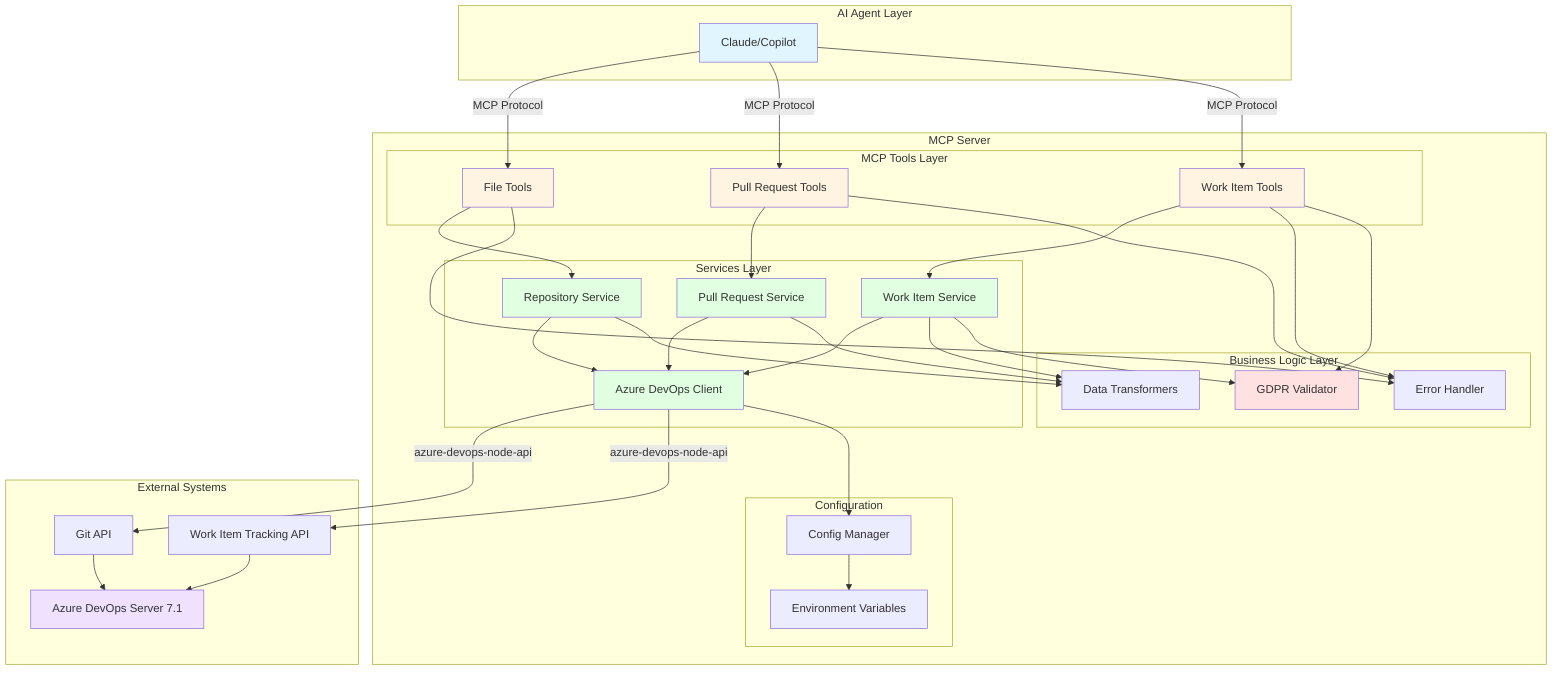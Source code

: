 graph TB
    subgraph "AI Agent Layer"
        A[Claude/Copilot]
    end

    subgraph "MCP Server"
        subgraph "MCP Tools Layer"
            B1[Work Item Tools]
            B2[Pull Request Tools]
            B3[File Tools]
        end

        subgraph "Business Logic Layer"
            C1[GDPR Validator]
            C2[Error Handler]
            C3[Data Transformers]
        end

        subgraph "Services Layer"
            D1[Work Item Service]
            D2[Pull Request Service]
            D3[Repository Service]
            D4[Azure DevOps Client]
        end

        subgraph "Configuration"
            E1[Config Manager]
            E2[Environment Variables]
        end
    end

    subgraph "External Systems"
        F1[Azure DevOps Server 7.1]
        F2[Work Item Tracking API]
        F3[Git API]
    end

    A -->|MCP Protocol| B1
    A -->|MCP Protocol| B2
    A -->|MCP Protocol| B3

    B1 --> C1
    B1 --> C2
    B2 --> C2
    B3 --> C2

    B1 --> D1
    B2 --> D2
    B3 --> D3

    D1 --> C1
    D1 --> C3
    D2 --> C3
    D3 --> C3

    D1 --> D4
    D2 --> D4
    D3 --> D4

    D4 --> E1
    E1 --> E2

    D4 -->|azure-devops-node-api| F2
    D4 -->|azure-devops-node-api| F3
    F2 --> F1
    F3 --> F1

    style A fill:#e1f5ff
    style B1 fill:#fff4e1
    style B2 fill:#fff4e1
    style B3 fill:#fff4e1
    style C1 fill:#ffe1e1
    style D1 fill:#e1ffe1
    style D2 fill:#e1ffe1
    style D3 fill:#e1ffe1
    style D4 fill:#e1ffe1
    style F1 fill:#f0e1ff